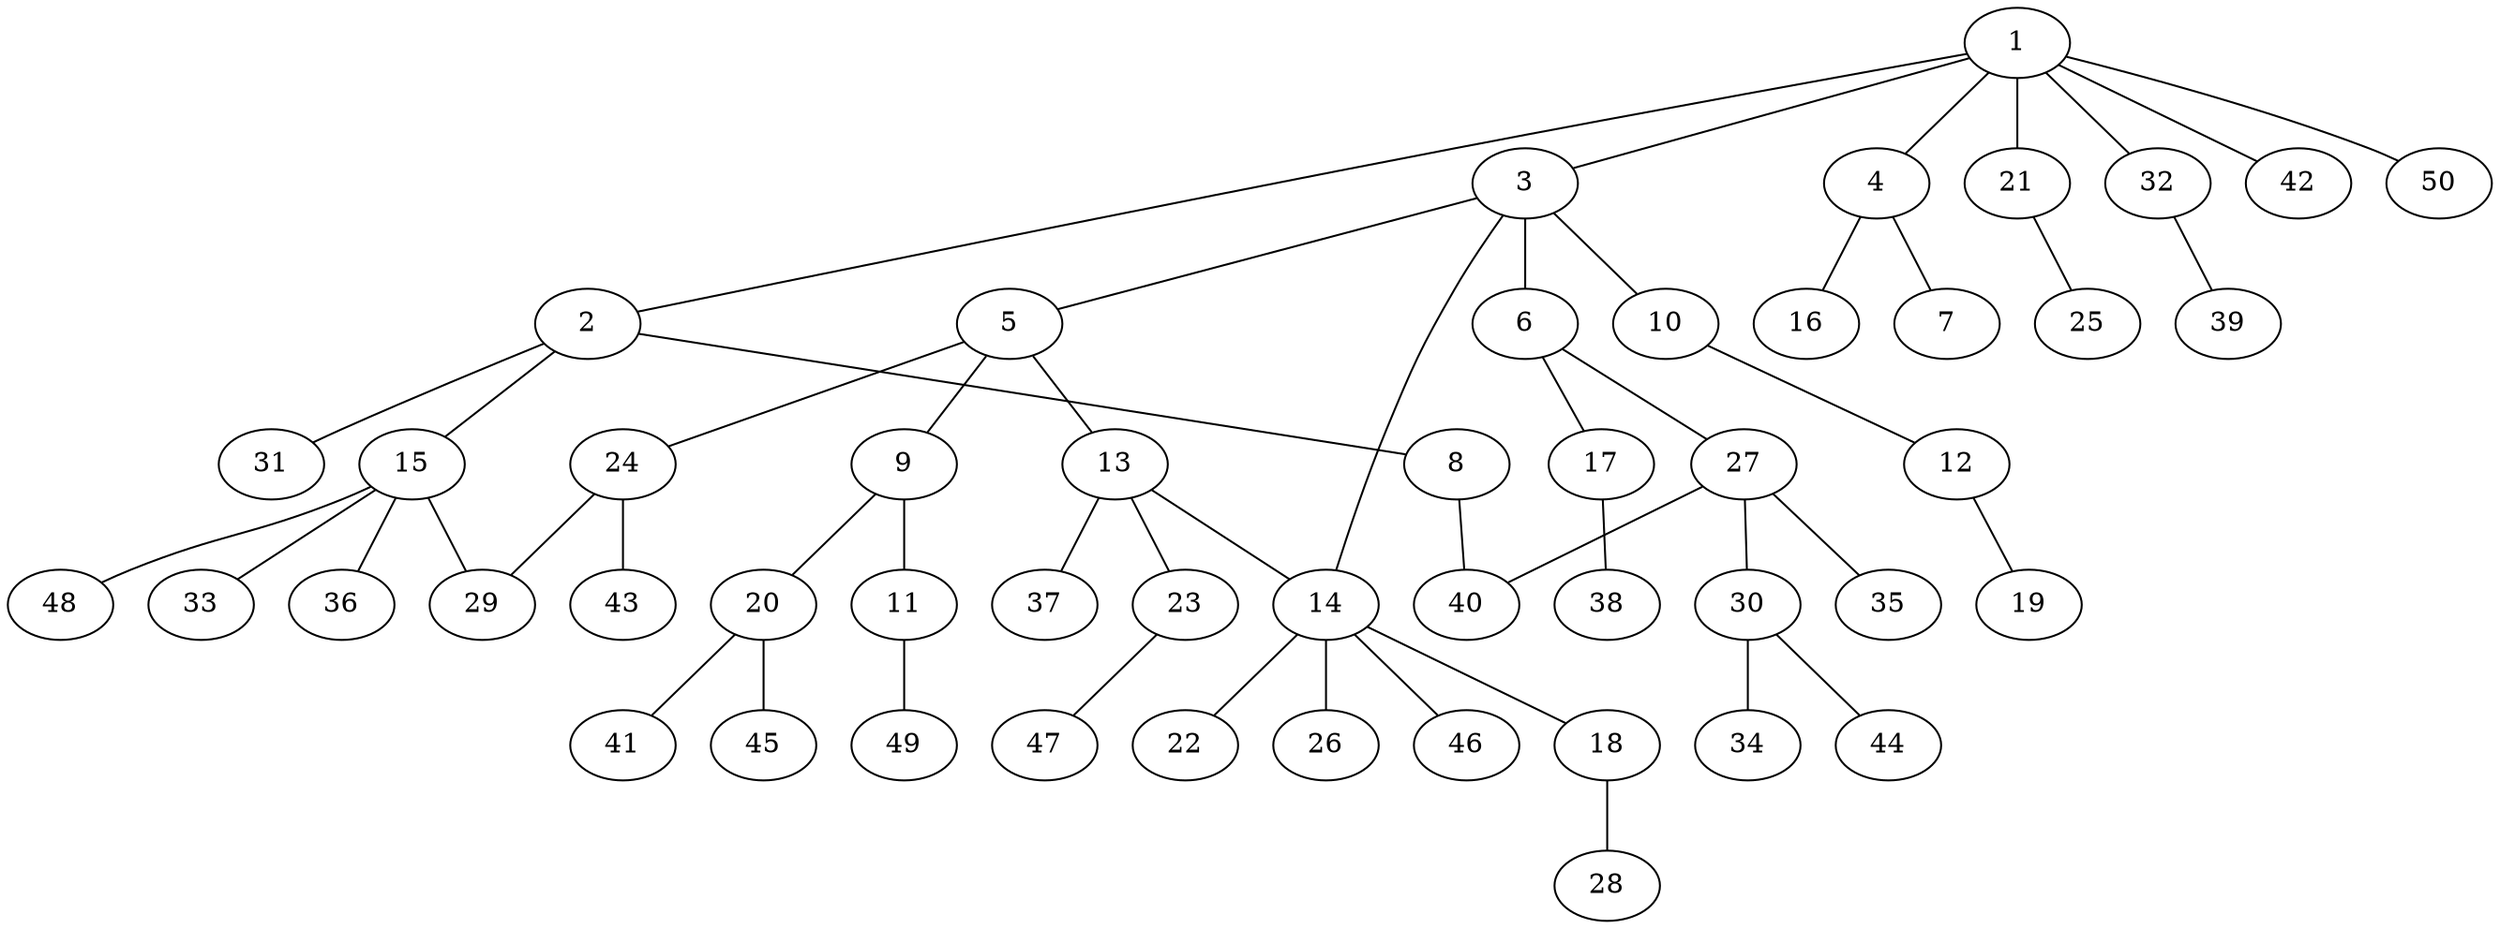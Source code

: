 graph graphname {1--2
1--3
1--4
1--21
1--32
1--42
1--50
2--8
2--15
2--31
3--5
3--6
3--10
3--14
4--7
4--16
5--9
5--13
5--24
6--17
6--27
8--40
9--11
9--20
10--12
11--49
12--19
13--14
13--23
13--37
14--18
14--22
14--26
14--46
15--29
15--33
15--36
15--48
17--38
18--28
20--41
20--45
21--25
23--47
24--29
24--43
27--30
27--35
27--40
30--34
30--44
32--39
}